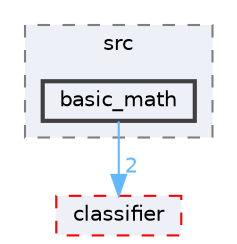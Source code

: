 digraph "Face_Access_inferencing/src/edge-impulse-sdk/porting/espressif/ESP-NN/src/basic_math"
{
 // LATEX_PDF_SIZE
  bgcolor="transparent";
  edge [fontname=Helvetica,fontsize=10,labelfontname=Helvetica,labelfontsize=10];
  node [fontname=Helvetica,fontsize=10,shape=box,height=0.2,width=0.4];
  compound=true
  subgraph clusterdir_c90a268ca4faf40922d2ec77e7c60048 {
    graph [ bgcolor="#edf0f7", pencolor="grey50", label="src", fontname=Helvetica,fontsize=10 style="filled,dashed", URL="dir_c90a268ca4faf40922d2ec77e7c60048.html",tooltip=""]
  dir_fe13cbcccfa4d87649445e96c94e1973 [label="basic_math", fillcolor="#edf0f7", color="grey25", style="filled,bold", URL="dir_fe13cbcccfa4d87649445e96c94e1973.html",tooltip=""];
  }
  dir_23fbe5a3fb0933f31748c7066d658296 [label="classifier", fillcolor="#edf0f7", color="red", style="filled,dashed", URL="dir_23fbe5a3fb0933f31748c7066d658296.html",tooltip=""];
  dir_fe13cbcccfa4d87649445e96c94e1973->dir_23fbe5a3fb0933f31748c7066d658296 [headlabel="2", labeldistance=1.5 headhref="dir_000020_000048.html" href="dir_000020_000048.html" color="steelblue1" fontcolor="steelblue1"];
}
